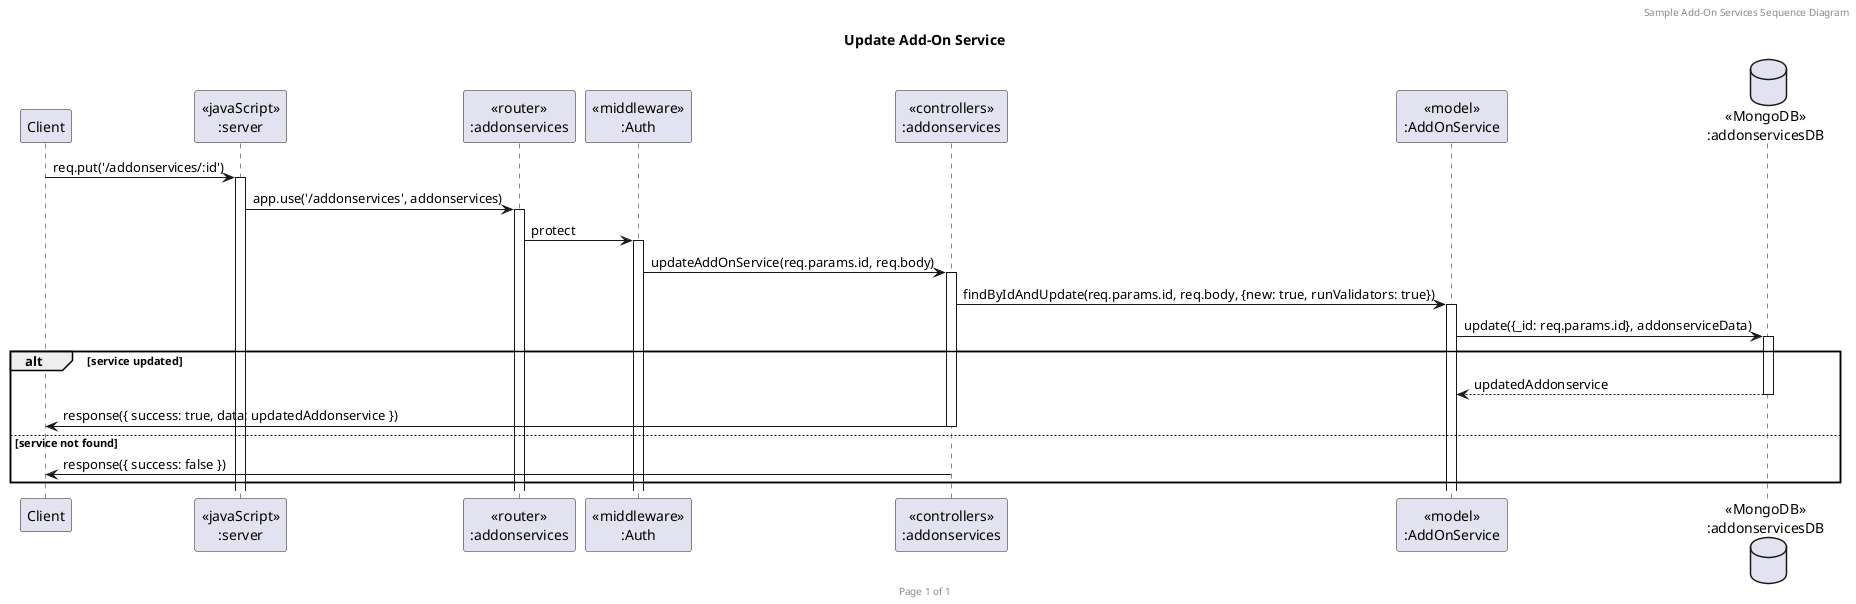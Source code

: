 @startuml Update Add-On Service

header Sample Add-On Services Sequence Diagram
footer Page %page% of %lastpage%
title "Update Add-On Service"

participant "Client" as client
participant "<<javaScript>>\n:server" as server
participant "<<router>>\n:addonservices" as routerAddOnServices
participant "<<middleware>>\n:Auth" as AuthMiddleware
participant "<<controllers>>\n:addonservices" as controllersAddOnServices
participant "<<model>>\n:AddOnService" as modelAddOnService
database "<<MongoDB>>\n:addonservicesDB" as AddOnServicesDatabase

client->server ++: req.put('/addonservices/:id')
server->routerAddOnServices ++: app.use('/addonservices', addonservices)
routerAddOnServices -> AuthMiddleware ++: protect
AuthMiddleware -> controllersAddOnServices ++: updateAddOnService(req.params.id, req.body)

controllersAddOnServices -> modelAddOnService ++: findByIdAndUpdate(req.params.id, req.body, {new: true, runValidators: true})
modelAddOnService -> AddOnServicesDatabase ++: update({_id: req.params.id}, addonserviceData)
alt service updated
    AddOnServicesDatabase --> modelAddOnService --: updatedAddonservice
    controllersAddOnServices->client --: response({ success: true, data: updatedAddonservice })
else service not found
    controllersAddOnServices->client --: response({ success: false })
end

@enduml
